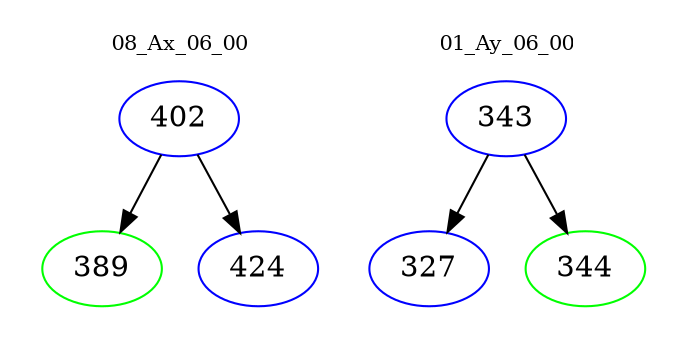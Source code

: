 digraph{
subgraph cluster_0 {
color = white
label = "08_Ax_06_00";
fontsize=10;
T0_402 [label="402", color="blue"]
T0_402 -> T0_389 [color="black"]
T0_389 [label="389", color="green"]
T0_402 -> T0_424 [color="black"]
T0_424 [label="424", color="blue"]
}
subgraph cluster_1 {
color = white
label = "01_Ay_06_00";
fontsize=10;
T1_343 [label="343", color="blue"]
T1_343 -> T1_327 [color="black"]
T1_327 [label="327", color="blue"]
T1_343 -> T1_344 [color="black"]
T1_344 [label="344", color="green"]
}
}
